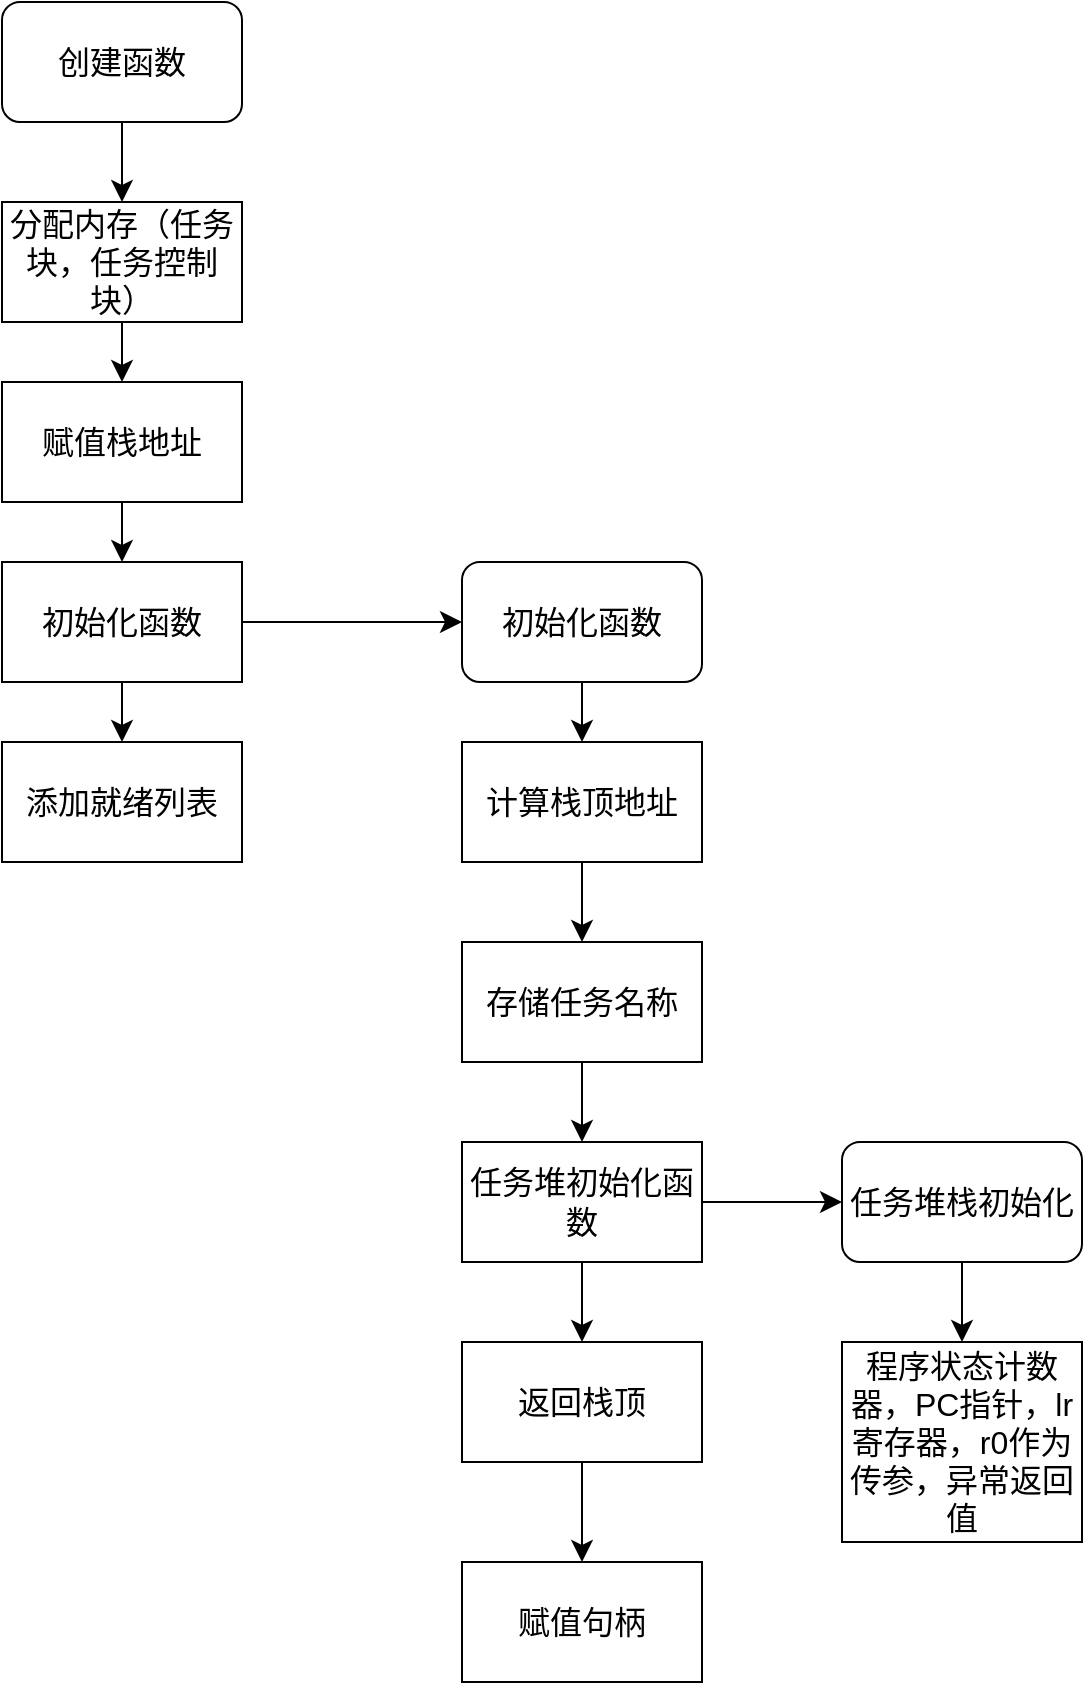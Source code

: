 <mxfile version="21.1.0" type="github">
  <diagram id="C5RBs43oDa-KdzZeNtuy" name="Page-1">
    <mxGraphModel dx="1160" dy="1533" grid="1" gridSize="10" guides="1" tooltips="1" connect="1" arrows="1" fold="1" page="1" pageScale="1" pageWidth="827" pageHeight="1169" math="0" shadow="0">
      <root>
        <mxCell id="WIyWlLk6GJQsqaUBKTNV-0" />
        <mxCell id="WIyWlLk6GJQsqaUBKTNV-1" parent="WIyWlLk6GJQsqaUBKTNV-0" />
        <mxCell id="DUv8m5pyt2zqVrt-3Td_-5" style="edgeStyle=none;curved=1;rounded=0;orthogonalLoop=1;jettySize=auto;html=1;exitX=0.5;exitY=1;exitDx=0;exitDy=0;entryX=0.5;entryY=0;entryDx=0;entryDy=0;fontSize=12;startSize=8;endSize=8;" edge="1" parent="WIyWlLk6GJQsqaUBKTNV-1" source="DUv8m5pyt2zqVrt-3Td_-0" target="DUv8m5pyt2zqVrt-3Td_-1">
          <mxGeometry relative="1" as="geometry" />
        </mxCell>
        <mxCell id="DUv8m5pyt2zqVrt-3Td_-0" value="创建函数" style="rounded=1;whiteSpace=wrap;html=1;fontSize=16;" vertex="1" parent="WIyWlLk6GJQsqaUBKTNV-1">
          <mxGeometry x="140" y="40" width="120" height="60" as="geometry" />
        </mxCell>
        <mxCell id="DUv8m5pyt2zqVrt-3Td_-6" style="edgeStyle=none;curved=1;rounded=0;orthogonalLoop=1;jettySize=auto;html=1;exitX=0.5;exitY=1;exitDx=0;exitDy=0;entryX=0.5;entryY=0;entryDx=0;entryDy=0;fontSize=12;startSize=8;endSize=8;" edge="1" parent="WIyWlLk6GJQsqaUBKTNV-1" source="DUv8m5pyt2zqVrt-3Td_-1" target="DUv8m5pyt2zqVrt-3Td_-2">
          <mxGeometry relative="1" as="geometry" />
        </mxCell>
        <mxCell id="DUv8m5pyt2zqVrt-3Td_-1" value="分配内存（任务块，任务控制块）" style="rounded=0;whiteSpace=wrap;html=1;fontSize=16;" vertex="1" parent="WIyWlLk6GJQsqaUBKTNV-1">
          <mxGeometry x="140" y="140" width="120" height="60" as="geometry" />
        </mxCell>
        <mxCell id="DUv8m5pyt2zqVrt-3Td_-7" style="edgeStyle=none;curved=1;rounded=0;orthogonalLoop=1;jettySize=auto;html=1;exitX=0.5;exitY=1;exitDx=0;exitDy=0;entryX=0.5;entryY=0;entryDx=0;entryDy=0;fontSize=12;startSize=8;endSize=8;" edge="1" parent="WIyWlLk6GJQsqaUBKTNV-1" source="DUv8m5pyt2zqVrt-3Td_-2" target="DUv8m5pyt2zqVrt-3Td_-3">
          <mxGeometry relative="1" as="geometry" />
        </mxCell>
        <mxCell id="DUv8m5pyt2zqVrt-3Td_-2" value="赋值栈地址" style="rounded=0;whiteSpace=wrap;html=1;fontSize=16;" vertex="1" parent="WIyWlLk6GJQsqaUBKTNV-1">
          <mxGeometry x="140" y="230" width="120" height="60" as="geometry" />
        </mxCell>
        <mxCell id="DUv8m5pyt2zqVrt-3Td_-8" style="edgeStyle=none;curved=1;rounded=0;orthogonalLoop=1;jettySize=auto;html=1;exitX=0.5;exitY=1;exitDx=0;exitDy=0;entryX=0.5;entryY=0;entryDx=0;entryDy=0;fontSize=12;startSize=8;endSize=8;" edge="1" parent="WIyWlLk6GJQsqaUBKTNV-1" source="DUv8m5pyt2zqVrt-3Td_-3" target="DUv8m5pyt2zqVrt-3Td_-4">
          <mxGeometry relative="1" as="geometry" />
        </mxCell>
        <mxCell id="DUv8m5pyt2zqVrt-3Td_-26" style="edgeStyle=none;curved=1;rounded=0;orthogonalLoop=1;jettySize=auto;html=1;fontSize=12;startSize=8;endSize=8;" edge="1" parent="WIyWlLk6GJQsqaUBKTNV-1" source="DUv8m5pyt2zqVrt-3Td_-3" target="DUv8m5pyt2zqVrt-3Td_-9">
          <mxGeometry relative="1" as="geometry" />
        </mxCell>
        <mxCell id="DUv8m5pyt2zqVrt-3Td_-3" value="初始化函数" style="rounded=0;whiteSpace=wrap;html=1;fontSize=16;" vertex="1" parent="WIyWlLk6GJQsqaUBKTNV-1">
          <mxGeometry x="140" y="320" width="120" height="60" as="geometry" />
        </mxCell>
        <mxCell id="DUv8m5pyt2zqVrt-3Td_-4" value="添加就绪列表" style="rounded=0;whiteSpace=wrap;html=1;fontSize=16;" vertex="1" parent="WIyWlLk6GJQsqaUBKTNV-1">
          <mxGeometry x="140" y="410" width="120" height="60" as="geometry" />
        </mxCell>
        <mxCell id="DUv8m5pyt2zqVrt-3Td_-16" style="edgeStyle=none;curved=1;rounded=0;orthogonalLoop=1;jettySize=auto;html=1;exitX=0.5;exitY=1;exitDx=0;exitDy=0;entryX=0.5;entryY=0;entryDx=0;entryDy=0;fontSize=12;startSize=8;endSize=8;" edge="1" parent="WIyWlLk6GJQsqaUBKTNV-1" source="DUv8m5pyt2zqVrt-3Td_-9" target="DUv8m5pyt2zqVrt-3Td_-10">
          <mxGeometry relative="1" as="geometry" />
        </mxCell>
        <mxCell id="DUv8m5pyt2zqVrt-3Td_-9" value="初始化函数" style="rounded=1;whiteSpace=wrap;html=1;fontSize=16;" vertex="1" parent="WIyWlLk6GJQsqaUBKTNV-1">
          <mxGeometry x="370" y="320" width="120" height="60" as="geometry" />
        </mxCell>
        <mxCell id="DUv8m5pyt2zqVrt-3Td_-17" style="edgeStyle=none;curved=1;rounded=0;orthogonalLoop=1;jettySize=auto;html=1;exitX=0.5;exitY=1;exitDx=0;exitDy=0;entryX=0.5;entryY=0;entryDx=0;entryDy=0;fontSize=12;startSize=8;endSize=8;" edge="1" parent="WIyWlLk6GJQsqaUBKTNV-1" source="DUv8m5pyt2zqVrt-3Td_-10" target="DUv8m5pyt2zqVrt-3Td_-11">
          <mxGeometry relative="1" as="geometry" />
        </mxCell>
        <mxCell id="DUv8m5pyt2zqVrt-3Td_-10" value="计算栈顶地址" style="rounded=0;whiteSpace=wrap;html=1;fontSize=16;" vertex="1" parent="WIyWlLk6GJQsqaUBKTNV-1">
          <mxGeometry x="370" y="410" width="120" height="60" as="geometry" />
        </mxCell>
        <mxCell id="DUv8m5pyt2zqVrt-3Td_-18" style="edgeStyle=none;curved=1;rounded=0;orthogonalLoop=1;jettySize=auto;html=1;exitX=0.5;exitY=1;exitDx=0;exitDy=0;entryX=0.5;entryY=0;entryDx=0;entryDy=0;fontSize=12;startSize=8;endSize=8;" edge="1" parent="WIyWlLk6GJQsqaUBKTNV-1" source="DUv8m5pyt2zqVrt-3Td_-11" target="DUv8m5pyt2zqVrt-3Td_-12">
          <mxGeometry relative="1" as="geometry" />
        </mxCell>
        <mxCell id="DUv8m5pyt2zqVrt-3Td_-11" value="存储任务名称" style="rounded=0;whiteSpace=wrap;html=1;fontSize=16;" vertex="1" parent="WIyWlLk6GJQsqaUBKTNV-1">
          <mxGeometry x="370" y="510" width="120" height="60" as="geometry" />
        </mxCell>
        <mxCell id="DUv8m5pyt2zqVrt-3Td_-19" style="edgeStyle=none;curved=1;rounded=0;orthogonalLoop=1;jettySize=auto;html=1;exitX=0.5;exitY=1;exitDx=0;exitDy=0;entryX=0.5;entryY=0;entryDx=0;entryDy=0;fontSize=12;startSize=8;endSize=8;" edge="1" parent="WIyWlLk6GJQsqaUBKTNV-1" source="DUv8m5pyt2zqVrt-3Td_-12" target="DUv8m5pyt2zqVrt-3Td_-13">
          <mxGeometry relative="1" as="geometry" />
        </mxCell>
        <mxCell id="DUv8m5pyt2zqVrt-3Td_-27" style="edgeStyle=none;curved=1;rounded=0;orthogonalLoop=1;jettySize=auto;html=1;exitX=1;exitY=0.5;exitDx=0;exitDy=0;fontSize=12;startSize=8;endSize=8;" edge="1" parent="WIyWlLk6GJQsqaUBKTNV-1" source="DUv8m5pyt2zqVrt-3Td_-12" target="DUv8m5pyt2zqVrt-3Td_-20">
          <mxGeometry relative="1" as="geometry" />
        </mxCell>
        <mxCell id="DUv8m5pyt2zqVrt-3Td_-12" value="任务堆初始化函数" style="rounded=0;whiteSpace=wrap;html=1;fontSize=16;" vertex="1" parent="WIyWlLk6GJQsqaUBKTNV-1">
          <mxGeometry x="370" y="610" width="120" height="60" as="geometry" />
        </mxCell>
        <mxCell id="DUv8m5pyt2zqVrt-3Td_-15" value="" style="edgeStyle=none;curved=1;rounded=0;orthogonalLoop=1;jettySize=auto;html=1;fontSize=12;startSize=8;endSize=8;" edge="1" parent="WIyWlLk6GJQsqaUBKTNV-1" source="DUv8m5pyt2zqVrt-3Td_-13" target="DUv8m5pyt2zqVrt-3Td_-14">
          <mxGeometry relative="1" as="geometry" />
        </mxCell>
        <mxCell id="DUv8m5pyt2zqVrt-3Td_-13" value="返回栈顶" style="rounded=0;whiteSpace=wrap;html=1;fontSize=16;" vertex="1" parent="WIyWlLk6GJQsqaUBKTNV-1">
          <mxGeometry x="370" y="710" width="120" height="60" as="geometry" />
        </mxCell>
        <mxCell id="DUv8m5pyt2zqVrt-3Td_-14" value="赋值句柄" style="whiteSpace=wrap;html=1;fontSize=16;rounded=0;" vertex="1" parent="WIyWlLk6GJQsqaUBKTNV-1">
          <mxGeometry x="370" y="820" width="120" height="60" as="geometry" />
        </mxCell>
        <mxCell id="DUv8m5pyt2zqVrt-3Td_-28" style="edgeStyle=none;curved=1;rounded=0;orthogonalLoop=1;jettySize=auto;html=1;exitX=0.5;exitY=1;exitDx=0;exitDy=0;entryX=0.5;entryY=0;entryDx=0;entryDy=0;fontSize=12;startSize=8;endSize=8;" edge="1" parent="WIyWlLk6GJQsqaUBKTNV-1" source="DUv8m5pyt2zqVrt-3Td_-20" target="DUv8m5pyt2zqVrt-3Td_-25">
          <mxGeometry relative="1" as="geometry" />
        </mxCell>
        <mxCell id="DUv8m5pyt2zqVrt-3Td_-20" value="任务堆栈初始化" style="rounded=1;whiteSpace=wrap;html=1;fontSize=16;" vertex="1" parent="WIyWlLk6GJQsqaUBKTNV-1">
          <mxGeometry x="560" y="610" width="120" height="60" as="geometry" />
        </mxCell>
        <mxCell id="DUv8m5pyt2zqVrt-3Td_-25" value="程序状态计数器，PC指针，lr寄存器，r0作为传参，异常返回值" style="rounded=0;whiteSpace=wrap;html=1;fontSize=16;" vertex="1" parent="WIyWlLk6GJQsqaUBKTNV-1">
          <mxGeometry x="560" y="710" width="120" height="100" as="geometry" />
        </mxCell>
      </root>
    </mxGraphModel>
  </diagram>
</mxfile>
